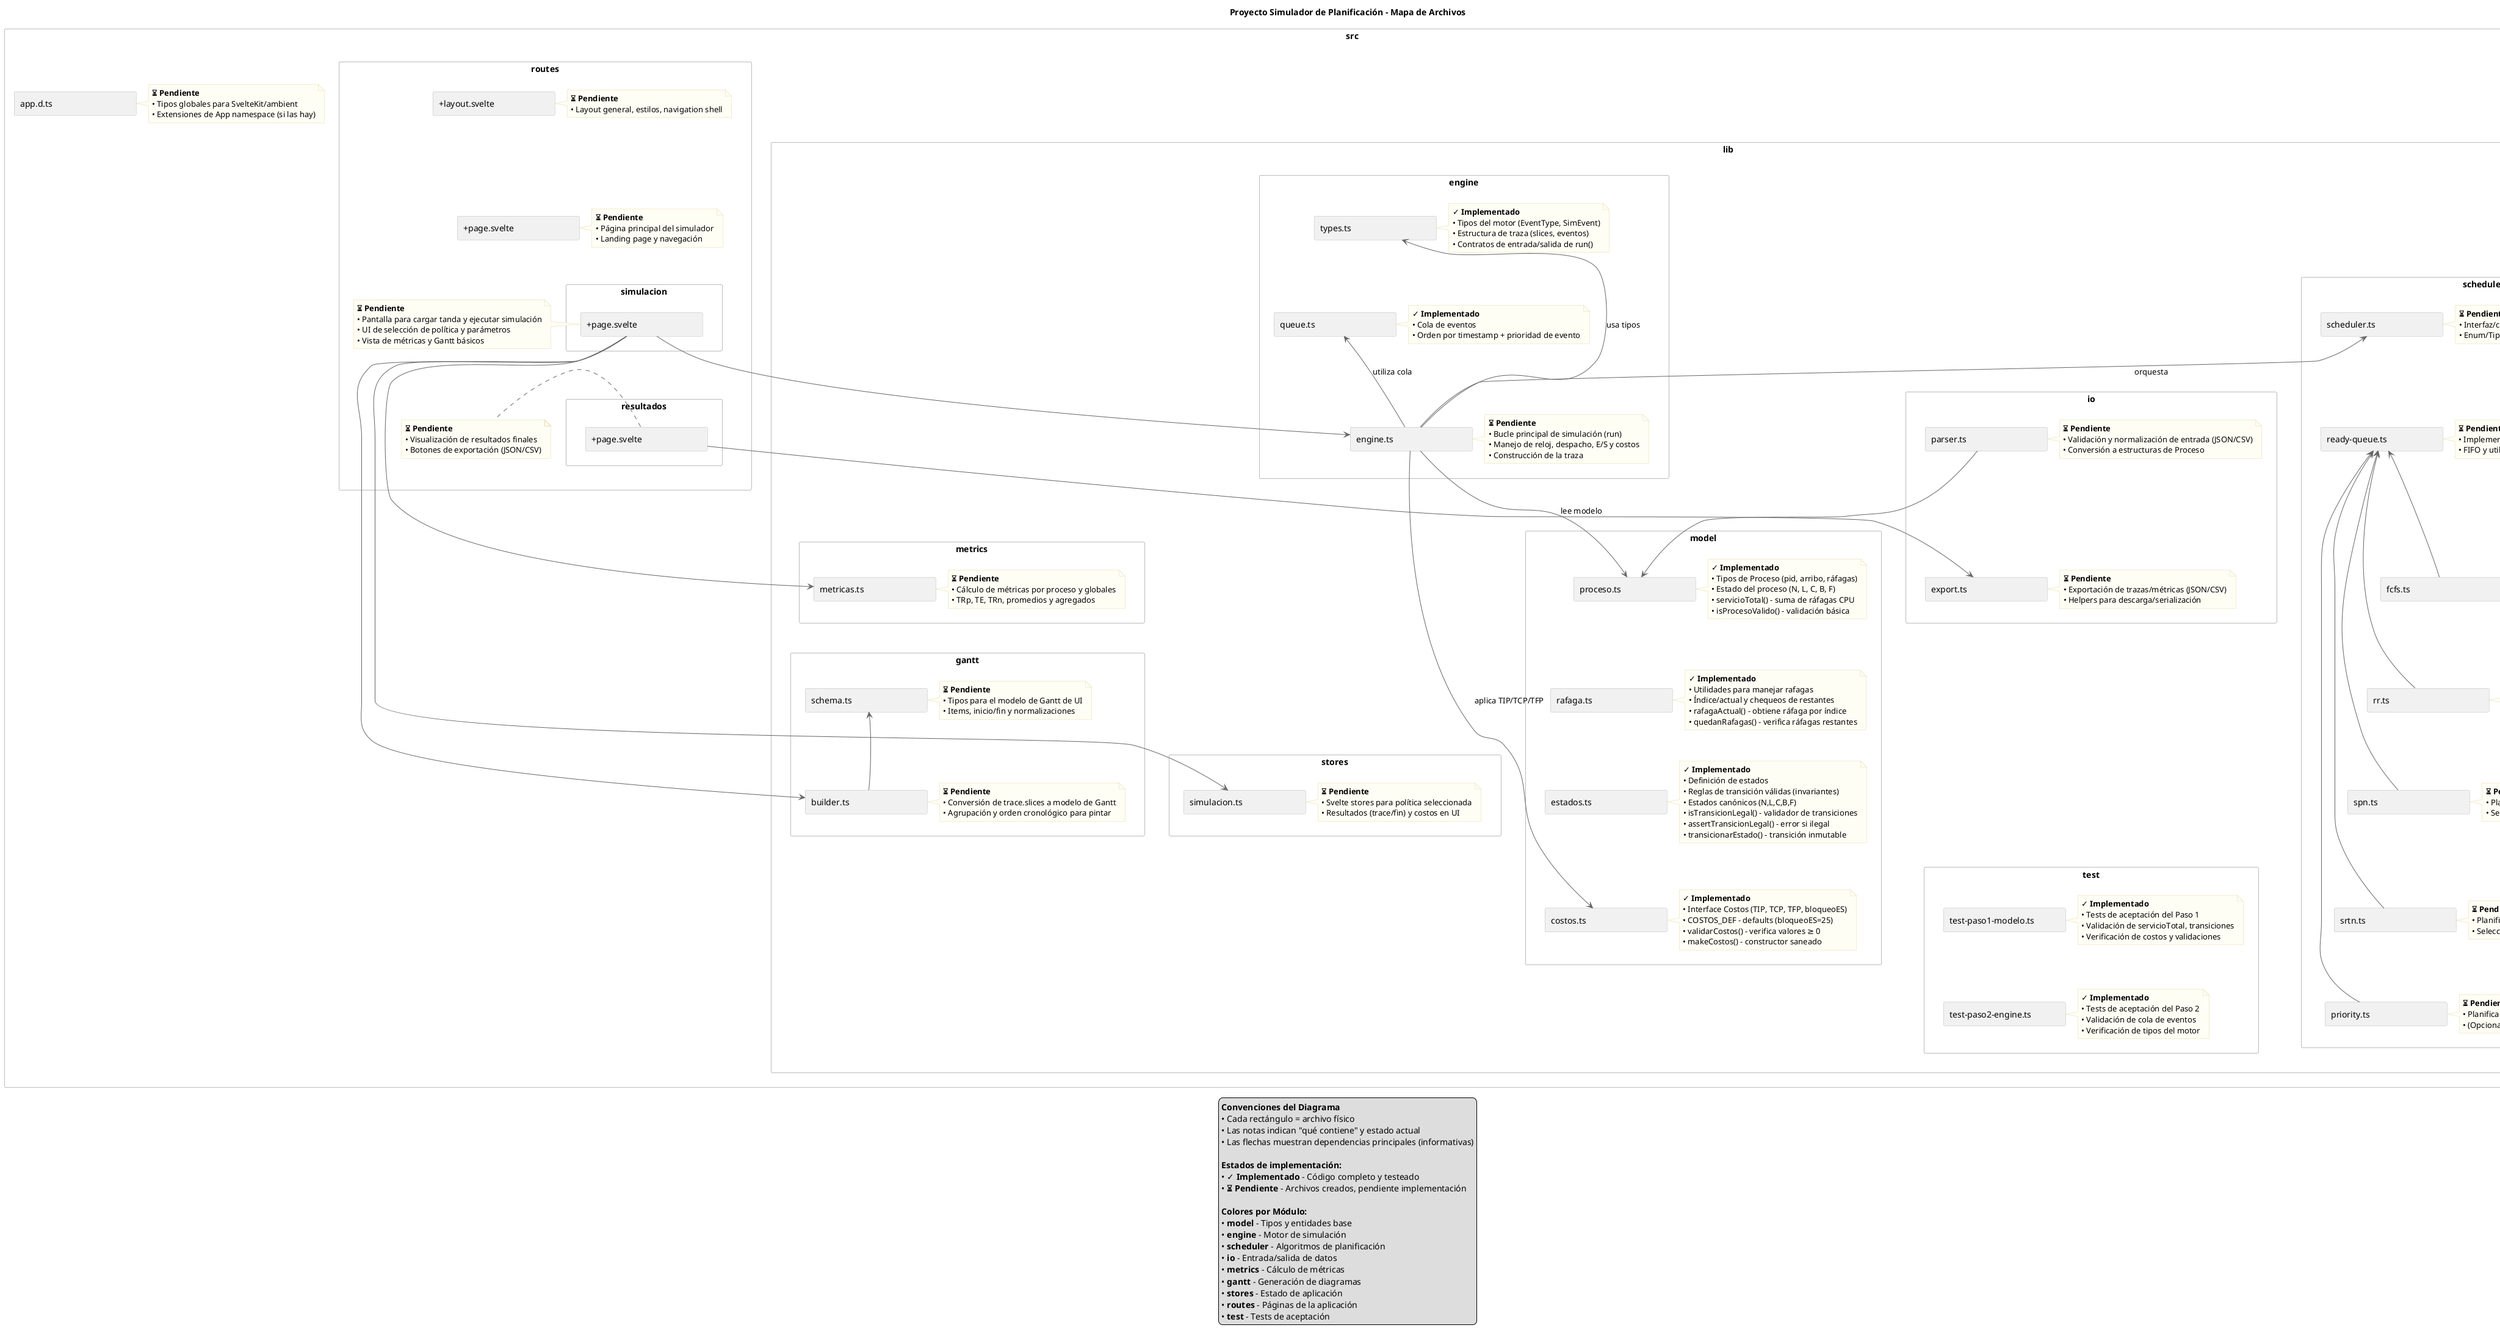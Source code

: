@startuml Estructura - Mapa de Archivos

!define MODEL_COLOR #E8F4FD
!define ENGINE_COLOR #FDF2E9
!define SCHED_COLOR #E8F8F5
!define IO_COLOR #F3E5F5
!define METRICS_COLOR #EBF5FB
!define GANTT_COLOR #FADBD8
!define STORES_COLOR #FDEAA7
!define ROUTES_COLOR #D5E8D4
!define TEST_COLOR #FFF2CC

skinparam shadowing false
skinparam defaultTextAlignment left
skinparam packageStyle rectangle
skinparam ArrowColor #666666
skinparam PackageBorderColor #999999
skinparam RectangleBorderColor #BBBBBB
skinparam NoteBackgroundColor #FFFEF5
skinparam NoteBorderColor #E6D8A8
skinparam minClassWidth 180
skinparam maxMessageSize 150
skinparam nodesep 20
skinparam ranksep 30
hide circle

title Proyecto Simulador de Planificación – Mapa de Archivos

package "src" as SRC {

  package "lib" as LIB {

      package "model" as MODEL {
        rectangle "proceso.ts" as proceso_ts
        rectangle "rafaga.ts" as rafaga_ts
        rectangle "estados.ts" as estados_ts
        rectangle "costos.ts" as costos_ts
        
        proceso_ts -[hidden]down-> rafaga_ts
        rafaga_ts -[hidden]down-> estados_ts
        estados_ts -[hidden]down-> costos_ts

        note right of proceso_ts
          **✓ Implementado**
          • Tipos de Proceso (pid, arribo, ráfagas)
          • Estado del proceso (N, L, C, B, F)
          • servicioTotal() - suma de ráfagas CPU
          • isProcesoValido() - validación básica
        end note

        note right of rafaga_ts
          **✓ Implementado**
          • Utilidades para manejar rafagas
          • Índice/actual y chequeos de restantes
          • rafagaActual() - obtiene ráfaga por índice
          • quedanRafagas() - verifica ráfagas restantes
        end note

        note right of estados_ts
          **✓ Implementado**
          • Definición de estados
          • Reglas de transición válidas (invariantes)
          • Estados canónicos (N,L,C,B,F)
          • isTransicionLegal() - validador de transiciones
          • assertTransicionLegal() - error si ilegal
          • transicionarEstado() - transición inmutable
        end note

        note right of costos_ts
          **✓ Implementado**
          • Interface Costos (TIP, TCP, TFP, bloqueoES)
          • COSTOS_DEF - defaults (bloqueoES=25)
          • validarCostos() - verifica valores ≥ 0
          • makeCostos() - constructor saneado
        end note
      }

      package "engine" as ENGINE {
        rectangle "types.ts" as engine_types_ts
        rectangle "queue.ts" as queue_ts
        rectangle "engine.ts" as engine_ts
        
        engine_types_ts -[hidden]down-> queue_ts
        queue_ts -[hidden]down-> engine_ts

        note right of engine_types_ts
          **✓ Implementado**
          • Tipos del motor (EventType, SimEvent)
          • Estructura de traza (slices, eventos)
          • Contratos de entrada/salida de run()
        end note

        note right of queue_ts
          **✓ Implementado**
          • Cola de eventos
          • Orden por timestamp + prioridad de evento
        end note

        note right of engine_ts
          **⏳ Pendiente**
          • Bucle principal de simulación (run)
          • Manejo de reloj, despacho, E/S y costos
          • Construcción de la traza
        end note
      }

      package "scheduler" as SCHED {
        rectangle "scheduler.ts" as scheduler_ts
        rectangle "ready-queue.ts" as ready_queue_ts
        rectangle "fcfs.ts" as fcfs_ts
        rectangle "rr.ts" as rr_ts
        rectangle "spn.ts" as spn_ts
        rectangle "srtn.ts" as srtn_ts
        rectangle "priority.ts" as priority_ts
        
        scheduler_ts -[hidden]down-> ready_queue_ts
        ready_queue_ts -[hidden]down-> fcfs_ts
        fcfs_ts -[hidden]down-> rr_ts
        rr_ts -[hidden]down-> spn_ts
        spn_ts -[hidden]down-> srtn_ts
        srtn_ts -[hidden]down-> priority_ts

        note right of scheduler_ts
          **⏳ Pendiente**
          • Interfaz/contrato de planificadores (IScheduler)
          • Enum/Tipo de políticas soportadas
        end note

        note right of ready_queue_ts
          **⏳ Pendiente**
          • Implementaciones de colas de listos
          • FIFO y utilidades base (min-queue opcional)
        end note

        note right of fcfs_ts
          **⏳ Pendiente**
          • Planificador FCFS
          • Integración con cola FIFO
        end note

        note right of rr_ts
          **⏳ Pendiente**
          • Planificador Round Robin
          • Manejo de quantum y reencolado
        end note

        note right of spn_ts
          **⏳ Pendiente**
          • Planificador SPN (no expropiativo)
          • Selección por ráfaga más corta siguiente
        end note

        note right of srtn_ts
          **⏳ Pendiente**
          • Planificador SRTN (expropiativo)
          • Selección por menor tiempo restante
        end note

        note right of priority_ts
          **⏳ Pendiente**
          • Planificador por prioridades
          • (Opcional) Envejecimiento/ajuste de prioridad
        end note
      }

      package "io" as IO {
        rectangle "parser.ts" as parser_ts
        rectangle "export.ts" as export_ts
        
        parser_ts -[hidden]down-> export_ts

        note right of parser_ts
          **⏳ Pendiente**
          • Validación y normalización de entrada (JSON/CSV)
          • Conversión a estructuras de Proceso
        end note

        note right of export_ts
          **⏳ Pendiente**
          • Exportación de trazas/métricas (JSON/CSV)
          • Helpers para descarga/serialización
        end note
      }

      package "metrics" as METRICS {
        rectangle "metricas.ts" as metricas_ts
        note right of metricas_ts
          **⏳ Pendiente**
          • Cálculo de métricas por proceso y globales
          • TRp, TE, TRn, promedios y agregados
        end note
      }

      package "gantt" as GANTT {
        rectangle "schema.ts" as schema_ts
        rectangle "builder.ts" as builder_ts
        
        schema_ts -[hidden]down-> builder_ts

        note right of schema_ts
          **⏳ Pendiente**
          • Tipos para el modelo de Gantt de UI
          • Items, inicio/fin y normalizaciones
        end note

        note right of builder_ts
          **⏳ Pendiente**
          • Conversión de trace.slices a modelo de Gantt
          • Agrupación y orden cronológico para pintar
        end note
      }
    

    package "stores" as STORES {
      rectangle "simulacion.ts" as simulacion_store_ts
      note right of simulacion_store_ts
        **⏳ Pendiente**
        • Svelte stores para política seleccionada
        • Resultados (trace/fin) y costos en UI
      end note
    }

    package "test" as TEST {
      rectangle "test-paso1-modelo.ts" as test_paso1_ts
      rectangle "test-paso2-engine.ts" as test_paso2_ts
      
      test_paso1_ts -[hidden]down-> test_paso2_ts

      note right of test_paso1_ts
        **✓ Implementado**
        • Tests de aceptación del Paso 1
        • Validación de servicioTotal, transiciones
        • Verificación de costos y validaciones
      end note

      note right of test_paso2_ts
        **✓ Implementado**
        • Tests de aceptación del Paso 2
        • Validación de cola de eventos
        • Verificación de tipos del motor
      end note
    }
  }

  package "routes" as ROUTES {
    rectangle "+layout.svelte" as layout_svelte
    rectangle "+page.svelte" as main_page

    package "simulacion" as R_SIM {
      rectangle "+page.svelte" as simulacion_page
    }
    
    package "resultados" as R_RES {
      rectangle "+page.svelte" as resultados_page
    }
    
    layout_svelte -[hidden]down-> main_page
    main_page -[hidden]down-> R_SIM
    R_SIM -[hidden]down-> R_RES

    note right of layout_svelte
      **⏳ Pendiente**
      • Layout general, estilos, navigation shell
    end note

    note right of main_page
      **⏳ Pendiente**
      • Página principal del simulador
      • Landing page y navegación
    end note

    note right of simulacion_page
      **⏳ Pendiente**
      • Pantalla para cargar tanda y ejecutar simulación
      • UI de selección de política y parámetros
      • Vista de métricas y Gantt básicos
    end note

    note right of resultados_page
      **⏳ Pendiente**
      • Visualización de resultados finales
      • Botones de exportación (JSON/CSV)
    end note
  }

  rectangle "app.d.ts" as app_dts
  note right of app_dts
    **⏳ Pendiente**
    • Tipos globales para SvelteKit/ambient
    • Extensiones de App namespace (si las hay)
  end note
}

MODEL -[hidden]down-> ENGINE
ENGINE -[hidden]down-> SCHED
SCHED -[hidden]down-> IO
IO -[hidden]down-> METRICS
METRICS -[hidden]down-> GANTT
GANTT -[hidden]down-> STORES
STORES -[hidden]down-> TEST
TEST -[hidden]down-> ROUTES

' Motor y tipos
engine_ts --> engine_types_ts : usa tipos
engine_ts --> queue_ts : utiliza cola
engine_ts --> scheduler_ts : orquesta
engine_ts --> proceso_ts : lee modelo
engine_ts --> costos_ts : aplica TIP/TCP/TFP

' Planificadores y cola
fcfs_ts --> ready_queue_ts
rr_ts --> ready_queue_ts
spn_ts --> ready_queue_ts
srtn_ts --> ready_queue_ts
priority_ts --> ready_queue_ts

' Gantt y esquemas
builder_ts --> schema_ts

' UI y lógica
simulacion_page --> simulacion_store_ts
simulacion_page --> engine_ts
simulacion_page --> builder_ts
simulacion_page --> metricas_ts
resultados_page --> export_ts

' Parser y modelo
parser_ts --> proceso_ts

' ----------------------------------------------------------
legend bottom
**Convenciones del Diagrama**
• Cada rectángulo = archivo físico
• Las notas indican "qué contiene" y estado actual
• Las flechas muestran dependencias principales (informativas)

**Estados de implementación:**
• **✓ Implementado** - Código completo y testeado
• **⏳ Pendiente** - Archivos creados, pendiente implementación

**Colores por Módulo:**
• **model** - Tipos y entidades base
• **engine** - Motor de simulación  
• **scheduler** - Algoritmos de planificación
• **io** - Entrada/salida de datos
• **metrics** - Cálculo de métricas
• **gantt** - Generación de diagramas
• **stores** - Estado de aplicación
• **routes** - Páginas de la aplicación
• **test** - Tests de aceptación
endlegend

@enduml
